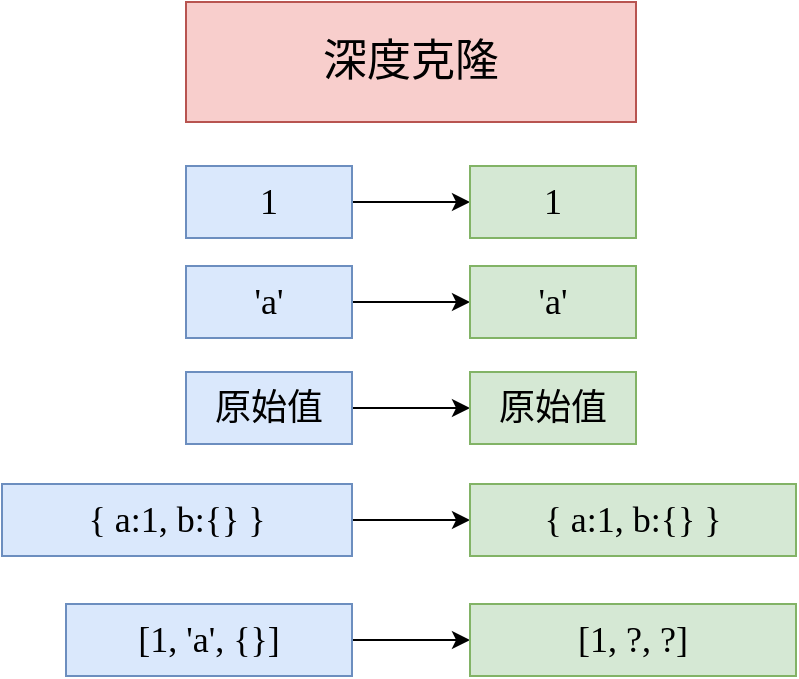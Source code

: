 <mxfile>
    <diagram id="UsMx8PkqMSCfG7TEC0ZU" name="第 1 页">
        <mxGraphModel dx="738" dy="498" grid="0" gridSize="10" guides="1" tooltips="1" connect="1" arrows="1" fold="1" page="1" pageScale="1" pageWidth="800" pageHeight="900" math="0" shadow="0">
            <root>
                <mxCell id="0"/>
                <mxCell id="1" parent="0"/>
                <mxCell id="2" value="深度克隆" style="rounded=0;whiteSpace=wrap;html=1;fillColor=#f8cecc;strokeColor=#b85450;fontFamily=Roboto Mono;fontSize=22;" vertex="1" parent="1">
                    <mxGeometry x="140" y="68" width="225" height="60" as="geometry"/>
                </mxCell>
                <mxCell id="7" style="edgeStyle=none;html=1;entryX=0;entryY=0.5;entryDx=0;entryDy=0;fontFamily=Roboto Mono;fontSize=18;" edge="1" parent="1" source="3" target="6">
                    <mxGeometry relative="1" as="geometry"/>
                </mxCell>
                <mxCell id="3" value="1" style="rounded=0;whiteSpace=wrap;html=1;fontFamily=Roboto Mono;fontSize=18;fillColor=#dae8fc;strokeColor=#6c8ebf;" vertex="1" parent="1">
                    <mxGeometry x="140" y="150" width="83" height="36" as="geometry"/>
                </mxCell>
                <mxCell id="6" value="1" style="rounded=0;whiteSpace=wrap;html=1;fontFamily=Roboto Mono;fontSize=18;fillColor=#d5e8d4;strokeColor=#82b366;" vertex="1" parent="1">
                    <mxGeometry x="282" y="150" width="83" height="36" as="geometry"/>
                </mxCell>
                <mxCell id="8" style="edgeStyle=none;html=1;entryX=0;entryY=0.5;entryDx=0;entryDy=0;fontFamily=Roboto Mono;fontSize=18;" edge="1" source="9" target="10" parent="1">
                    <mxGeometry relative="1" as="geometry"/>
                </mxCell>
                <mxCell id="9" value="'a'" style="rounded=0;whiteSpace=wrap;html=1;fontFamily=Roboto Mono;fontSize=18;fillColor=#dae8fc;strokeColor=#6c8ebf;" vertex="1" parent="1">
                    <mxGeometry x="140" y="200" width="83" height="36" as="geometry"/>
                </mxCell>
                <mxCell id="10" value="'a'" style="rounded=0;whiteSpace=wrap;html=1;fontFamily=Roboto Mono;fontSize=18;fillColor=#d5e8d4;strokeColor=#82b366;" vertex="1" parent="1">
                    <mxGeometry x="282" y="200" width="83" height="36" as="geometry"/>
                </mxCell>
                <mxCell id="11" style="edgeStyle=none;html=1;entryX=0;entryY=0.5;entryDx=0;entryDy=0;fontFamily=Roboto Mono;fontSize=18;" edge="1" source="12" target="13" parent="1">
                    <mxGeometry relative="1" as="geometry"/>
                </mxCell>
                <mxCell id="12" value="原始值" style="rounded=0;whiteSpace=wrap;html=1;fontFamily=Roboto Mono;fontSize=18;fillColor=#dae8fc;strokeColor=#6c8ebf;" vertex="1" parent="1">
                    <mxGeometry x="140" y="253" width="83" height="36" as="geometry"/>
                </mxCell>
                <mxCell id="13" value="原始值" style="rounded=0;whiteSpace=wrap;html=1;fontFamily=Roboto Mono;fontSize=18;fillColor=#d5e8d4;strokeColor=#82b366;" vertex="1" parent="1">
                    <mxGeometry x="282" y="253" width="83" height="36" as="geometry"/>
                </mxCell>
                <mxCell id="14" style="edgeStyle=none;html=1;entryX=0;entryY=0.5;entryDx=0;entryDy=0;fontFamily=Roboto Mono;fontSize=18;" edge="1" source="15" target="16" parent="1">
                    <mxGeometry relative="1" as="geometry"/>
                </mxCell>
                <mxCell id="15" value="[1, 'a', {}]" style="rounded=0;whiteSpace=wrap;html=1;fontFamily=Roboto Mono;fontSize=18;fillColor=#dae8fc;strokeColor=#6c8ebf;" vertex="1" parent="1">
                    <mxGeometry x="80" y="369" width="143" height="36" as="geometry"/>
                </mxCell>
                <mxCell id="16" value="[1, ?, ?]" style="rounded=0;whiteSpace=wrap;html=1;fontFamily=Roboto Mono;fontSize=18;fillColor=#d5e8d4;strokeColor=#82b366;" vertex="1" parent="1">
                    <mxGeometry x="282" y="369" width="163" height="36" as="geometry"/>
                </mxCell>
                <mxCell id="17" style="edgeStyle=none;html=1;entryX=0;entryY=0.5;entryDx=0;entryDy=0;fontFamily=Roboto Mono;fontSize=18;" edge="1" source="18" target="19" parent="1">
                    <mxGeometry relative="1" as="geometry"/>
                </mxCell>
                <mxCell id="18" value="{ a:1, b:{} }" style="rounded=0;whiteSpace=wrap;html=1;fontFamily=Roboto Mono;fontSize=18;fillColor=#dae8fc;strokeColor=#6c8ebf;" vertex="1" parent="1">
                    <mxGeometry x="48" y="309" width="175" height="36" as="geometry"/>
                </mxCell>
                <mxCell id="19" value="{ a:1, b:{} }" style="rounded=0;whiteSpace=wrap;html=1;fontFamily=Roboto Mono;fontSize=18;fillColor=#d5e8d4;strokeColor=#82b366;" vertex="1" parent="1">
                    <mxGeometry x="282" y="309" width="163" height="36" as="geometry"/>
                </mxCell>
            </root>
        </mxGraphModel>
    </diagram>
</mxfile>